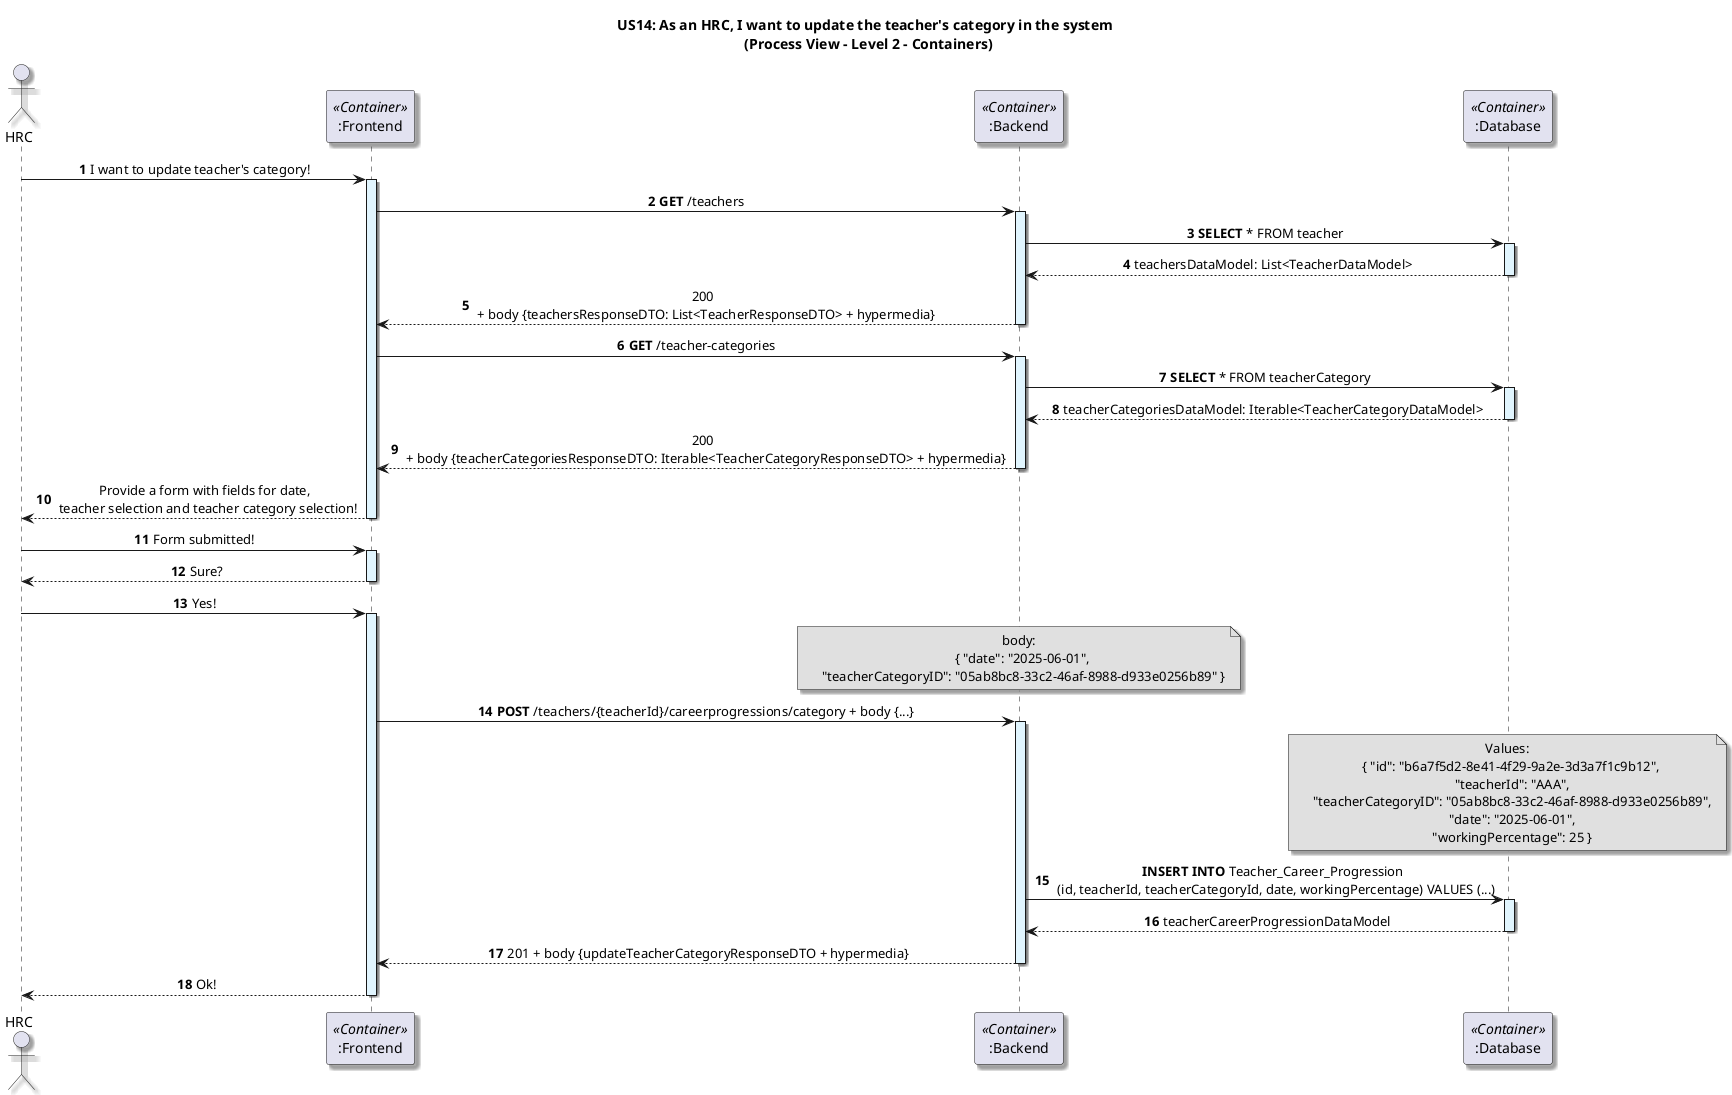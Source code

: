 @startuml

title US14: As an HRC, I want to update the teacher's category in the system \n (Process View - Level 2 - Containers)

skinparam componentStyle component
skinparam defaultTextAlignment center
skinparam shadowing true

autonumber

actor HRC as admin
participant ":Frontend" as frontend <<Container>>
participant ":Backend" as backend <<Container>>
participant ":Database" as db <<Container>>


admin -> frontend: I want to update teacher's category!
activate frontend #E1F5FE

frontend -> backend: **GET** /teachers
activate backend #E1F5FE

backend -> db: **SELECT** * FROM teacher
activate db #E1F5FE
db --> backend: teachersDataModel: List<TeacherDataModel>
deactivate db

backend --> frontend: 200 \n + body {teachersResponseDTO: List<TeacherResponseDTO> + hypermedia}
deactivate backend

frontend -> backend: **GET** /teacher-categories
activate backend #E1F5FE
backend -> db: **SELECT** * FROM teacherCategory
activate db #E1F5FE
db --> backend: teacherCategoriesDataModel: Iterable<TeacherCategoryDataModel>
deactivate db
backend --> frontend: 200 \n + body {teacherCategoriesResponseDTO: Iterable<TeacherCategoryResponseDTO> + hypermedia}
deactivate backend

frontend --> admin: Provide a form with fields for date, \n teacher selection and teacher category selection!
deactivate frontend

admin -> frontend: Form submitted!
activate frontend #E1F5FE

frontend --> admin: Sure?
deactivate frontend

admin -> frontend: Yes!
activate frontend #E1F5FE

note over backend #E0E0E0
  body:
    { "date": "2025-06-01",
     "teacherCategoryID": "05ab8bc8-33c2-46af-8988-d933e0256b89" }
end note

frontend -> backend: **POST** /teachers/{teacherId}/careerprogressions/category + body {...}
activate backend #E1F5FE

note over db #E0E0E0
  Values:
    { "id": "b6a7f5d2-8e41-4f29-9a2e-3d3a7f1c9b12",
     "teacherId": "AAA",
     "teacherCategoryID": "05ab8bc8-33c2-46af-8988-d933e0256b89",
     "date": "2025-06-01",
     "workingPercentage": 25 }
end note

backend -> db: **INSERT INTO** Teacher_Career_Progression \n (id, teacherId, teacherCategoryId, date, workingPercentage) VALUES (...)
activate db #E1F5FE

db --> backend: teacherCareerProgressionDataModel
deactivate db

backend --> frontend: 201 + body {updateTeacherCategoryResponseDTO + hypermedia}
deactivate backend

frontend --> admin : Ok!
deactivate frontend

@enduml